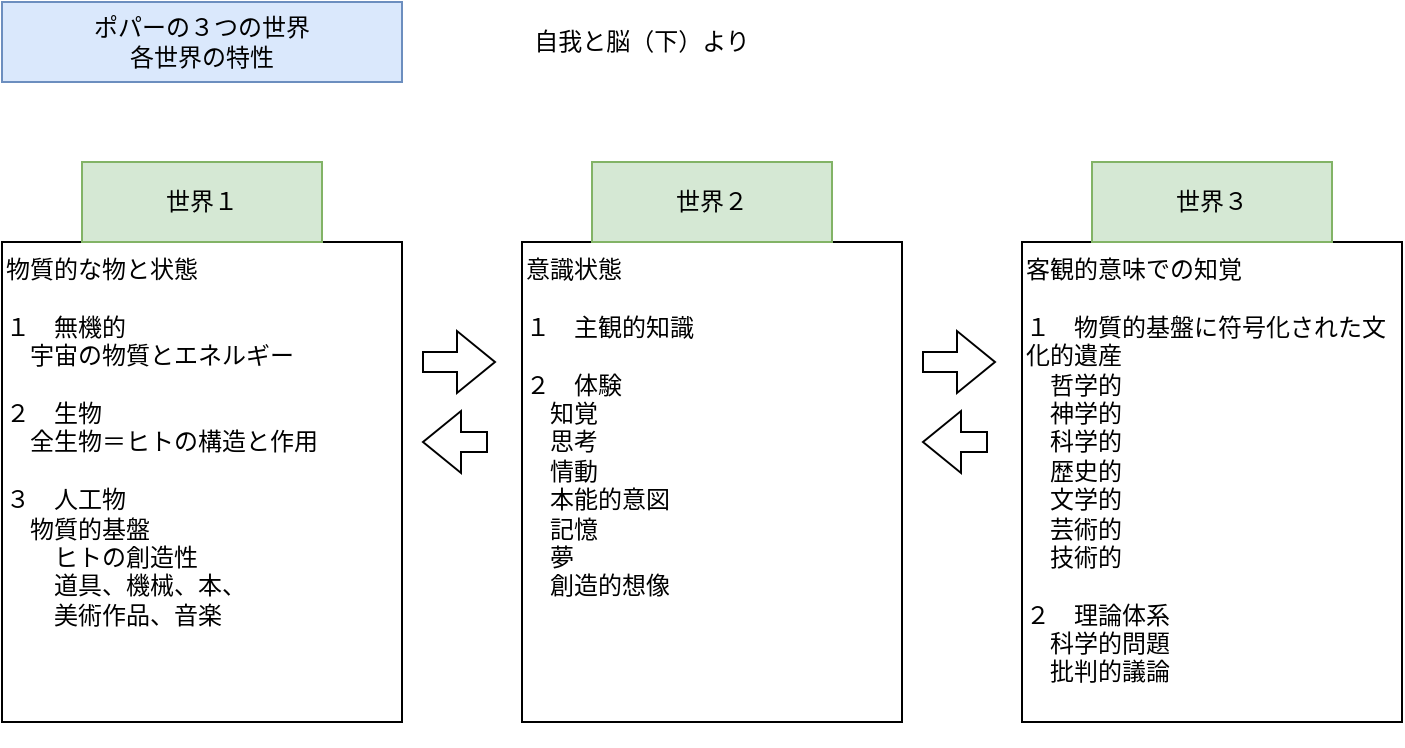 <mxfile version="28.0.6">
  <diagram name="ページ1" id="8ZIXF9zP0urzj6trUGyH">
    <mxGraphModel dx="823" dy="716" grid="1" gridSize="10" guides="1" tooltips="1" connect="1" arrows="1" fold="1" page="1" pageScale="1" pageWidth="1654" pageHeight="1169" math="0" shadow="0">
      <root>
        <mxCell id="0" />
        <mxCell id="1" parent="0" />
        <mxCell id="ET8XrTdHhX_8uVkZOnhe-1" value="ポパーの３つの世界&lt;div&gt;各世界の特性&lt;/div&gt;" style="text;html=1;align=center;verticalAlign=middle;whiteSpace=wrap;rounded=0;fillColor=#dae8fc;strokeColor=#6c8ebf;" vertex="1" parent="1">
          <mxGeometry x="120" y="40" width="200" height="40" as="geometry" />
        </mxCell>
        <mxCell id="ET8XrTdHhX_8uVkZOnhe-2" value="物質的な物と状態&lt;div&gt;&lt;br&gt;&lt;/div&gt;&lt;div&gt;１　無機的&lt;/div&gt;&lt;div&gt;　宇宙の物質とエネルギー&lt;/div&gt;&lt;div&gt;&lt;br&gt;&lt;/div&gt;&lt;div&gt;２　生物&lt;/div&gt;&lt;div&gt;　全生物＝ヒトの構造と作用&lt;/div&gt;&lt;div&gt;&lt;br&gt;&lt;/div&gt;&lt;div&gt;３　人工物&lt;/div&gt;&lt;div&gt;　物質的基盤&lt;/div&gt;&lt;div&gt;　　ヒトの創造性&lt;/div&gt;&lt;div&gt;　　道具、機械、本、&lt;/div&gt;&lt;div&gt;　　美術作品、音楽&lt;/div&gt;&lt;div&gt;&lt;br&gt;&lt;/div&gt;&lt;div style=&quot;&quot;&gt;&lt;br&gt;&lt;/div&gt;" style="rounded=0;whiteSpace=wrap;html=1;align=left;labelPosition=center;verticalLabelPosition=middle;verticalAlign=top;" vertex="1" parent="1">
          <mxGeometry x="120" y="160" width="200" height="240" as="geometry" />
        </mxCell>
        <mxCell id="ET8XrTdHhX_8uVkZOnhe-3" value="世界１" style="text;html=1;align=center;verticalAlign=middle;whiteSpace=wrap;rounded=0;fillColor=#d5e8d4;strokeColor=#82b366;" vertex="1" parent="1">
          <mxGeometry x="160" y="120" width="120" height="40" as="geometry" />
        </mxCell>
        <mxCell id="ET8XrTdHhX_8uVkZOnhe-4" value="&lt;div style=&quot;&quot;&gt;意識状態&lt;/div&gt;&lt;div style=&quot;&quot;&gt;&lt;br&gt;&lt;/div&gt;&lt;div style=&quot;&quot;&gt;１　主観的知識&lt;/div&gt;&lt;div style=&quot;&quot;&gt;&lt;br&gt;&lt;/div&gt;&lt;div style=&quot;&quot;&gt;２　体験&lt;/div&gt;&lt;div style=&quot;&quot;&gt;　知覚&lt;/div&gt;&lt;div style=&quot;&quot;&gt;　思考&lt;/div&gt;&lt;div style=&quot;&quot;&gt;　情動&lt;/div&gt;&lt;div style=&quot;&quot;&gt;　本能的意図&lt;/div&gt;&lt;div style=&quot;&quot;&gt;　記憶&lt;/div&gt;&lt;div style=&quot;&quot;&gt;　夢&lt;/div&gt;&lt;div style=&quot;&quot;&gt;　創造的想像&lt;/div&gt;" style="rounded=0;whiteSpace=wrap;html=1;align=left;verticalAlign=top;" vertex="1" parent="1">
          <mxGeometry x="380" y="160" width="190" height="240" as="geometry" />
        </mxCell>
        <mxCell id="ET8XrTdHhX_8uVkZOnhe-5" value="世界２" style="text;html=1;align=center;verticalAlign=middle;whiteSpace=wrap;rounded=0;fillColor=#d5e8d4;strokeColor=#82b366;" vertex="1" parent="1">
          <mxGeometry x="415" y="120" width="120" height="40" as="geometry" />
        </mxCell>
        <mxCell id="ET8XrTdHhX_8uVkZOnhe-6" value="" style="shape=flexArrow;endArrow=classic;html=1;rounded=0;" edge="1" parent="1">
          <mxGeometry width="50" height="50" relative="1" as="geometry">
            <mxPoint x="330" y="220" as="sourcePoint" />
            <mxPoint x="367" y="220" as="targetPoint" />
          </mxGeometry>
        </mxCell>
        <mxCell id="ET8XrTdHhX_8uVkZOnhe-7" value="" style="shape=flexArrow;endArrow=classic;html=1;rounded=0;" edge="1" parent="1">
          <mxGeometry width="50" height="50" relative="1" as="geometry">
            <mxPoint x="363" y="260" as="sourcePoint" />
            <mxPoint x="330" y="260" as="targetPoint" />
          </mxGeometry>
        </mxCell>
        <mxCell id="ET8XrTdHhX_8uVkZOnhe-8" value="客観的意味での知覚&lt;div&gt;&lt;br&gt;&lt;/div&gt;&lt;div&gt;１　物質的基盤に符号化された文化的遺産&lt;/div&gt;&lt;div&gt;　哲学的&lt;/div&gt;&lt;div&gt;　神学的&lt;/div&gt;&lt;div&gt;　科学的&lt;/div&gt;&lt;div&gt;　歴史的&lt;/div&gt;&lt;div&gt;　文学的&lt;/div&gt;&lt;div&gt;　芸術的&lt;/div&gt;&lt;div&gt;　技術的&lt;/div&gt;&lt;div&gt;&lt;br&gt;&lt;/div&gt;&lt;div&gt;２　理論体系&lt;/div&gt;&lt;div&gt;　科学的問題&lt;/div&gt;&lt;div&gt;　批判的議論&lt;/div&gt;&lt;div&gt;&lt;br&gt;&lt;div style=&quot;&quot;&gt;&lt;br&gt;&lt;/div&gt;&lt;/div&gt;" style="rounded=0;whiteSpace=wrap;html=1;align=left;verticalAlign=top;" vertex="1" parent="1">
          <mxGeometry x="630" y="160" width="190" height="240" as="geometry" />
        </mxCell>
        <mxCell id="ET8XrTdHhX_8uVkZOnhe-9" value="世界３" style="text;html=1;align=center;verticalAlign=middle;whiteSpace=wrap;rounded=0;fillColor=#d5e8d4;strokeColor=#82b366;" vertex="1" parent="1">
          <mxGeometry x="665" y="120" width="120" height="40" as="geometry" />
        </mxCell>
        <mxCell id="ET8XrTdHhX_8uVkZOnhe-10" value="" style="shape=flexArrow;endArrow=classic;html=1;rounded=0;" edge="1" parent="1">
          <mxGeometry width="50" height="50" relative="1" as="geometry">
            <mxPoint x="580" y="220" as="sourcePoint" />
            <mxPoint x="617" y="220" as="targetPoint" />
          </mxGeometry>
        </mxCell>
        <mxCell id="ET8XrTdHhX_8uVkZOnhe-11" value="" style="shape=flexArrow;endArrow=classic;html=1;rounded=0;" edge="1" parent="1">
          <mxGeometry width="50" height="50" relative="1" as="geometry">
            <mxPoint x="613" y="260" as="sourcePoint" />
            <mxPoint x="580" y="260" as="targetPoint" />
          </mxGeometry>
        </mxCell>
        <mxCell id="ET8XrTdHhX_8uVkZOnhe-12" value="自我と脳（下）より" style="text;html=1;align=center;verticalAlign=middle;whiteSpace=wrap;rounded=0;" vertex="1" parent="1">
          <mxGeometry x="360" y="40" width="160" height="40" as="geometry" />
        </mxCell>
      </root>
    </mxGraphModel>
  </diagram>
</mxfile>
